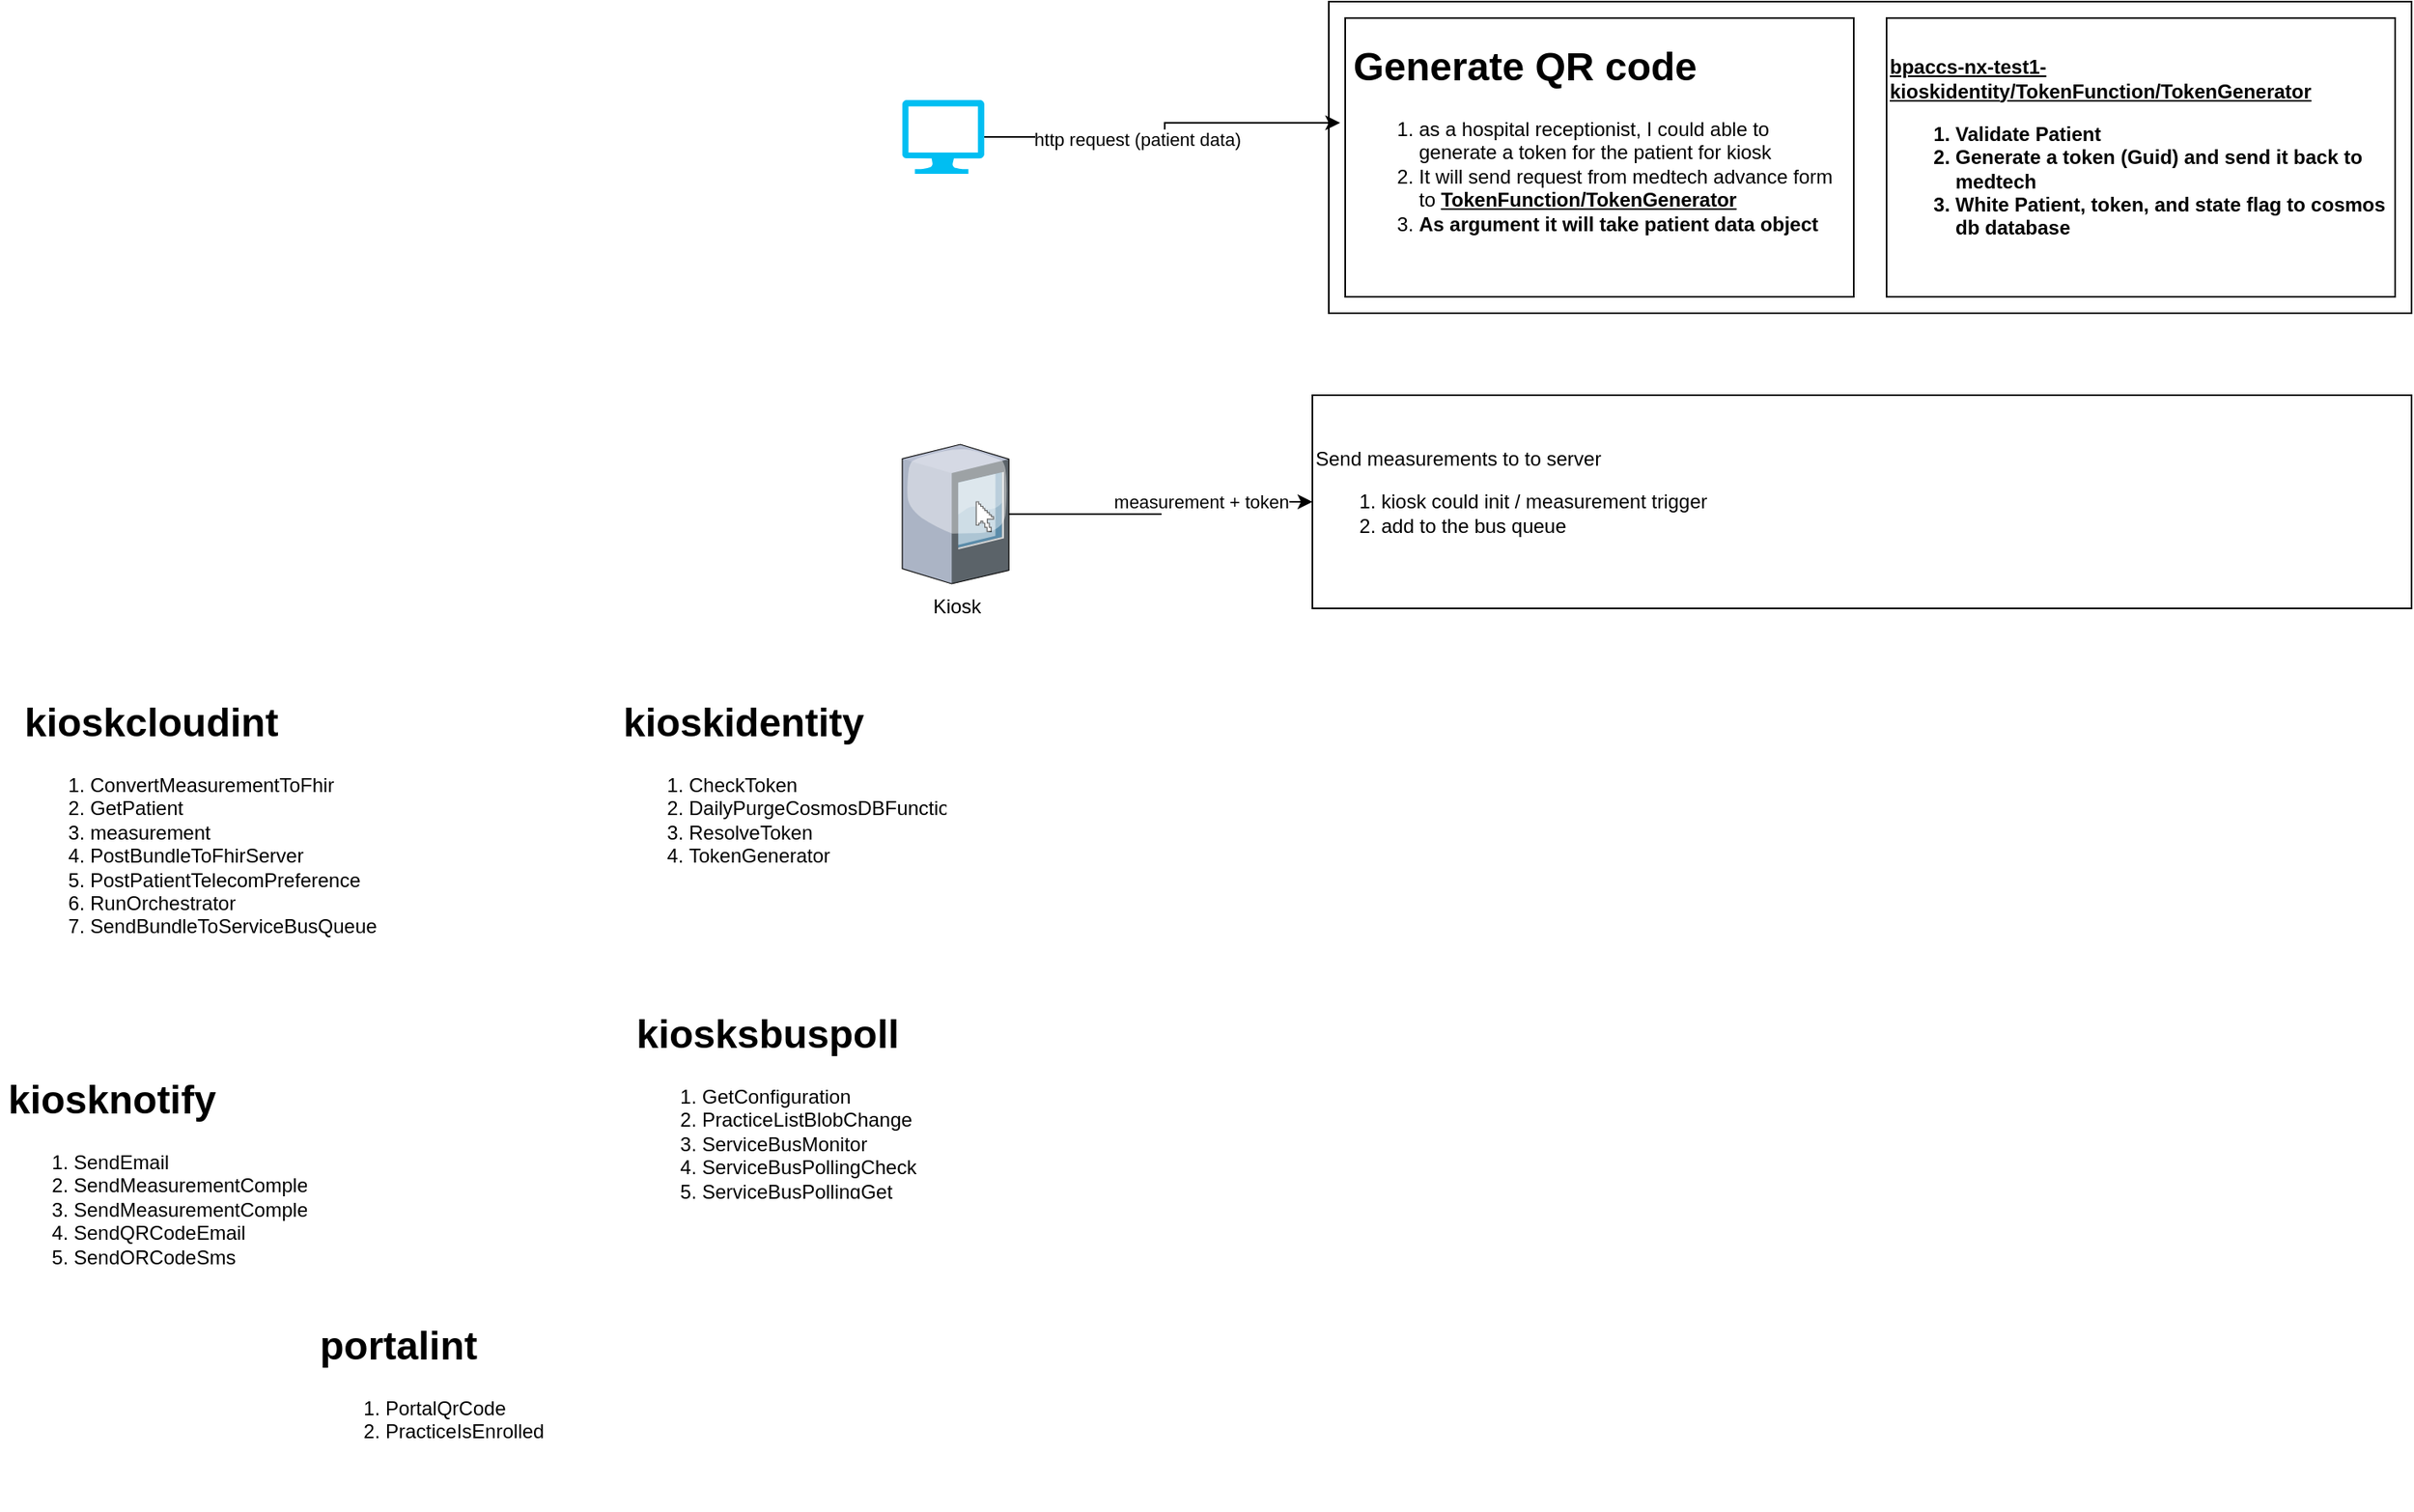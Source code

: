 <mxfile version="23.0.0" type="github">
  <diagram name="Page-1" id="PmH8x91g7e7saPufSshL">
    <mxGraphModel dx="2045" dy="643" grid="1" gridSize="10" guides="1" tooltips="1" connect="1" arrows="1" fold="1" page="1" pageScale="1" pageWidth="850" pageHeight="1100" math="0" shadow="0">
      <root>
        <mxCell id="0" />
        <mxCell id="1" parent="0" />
        <mxCell id="5FMxJuMMtHIOoVPG739u-2" value="&lt;h1&gt;Generate QR code&lt;/h1&gt;&lt;p&gt;&lt;/p&gt;&lt;ol&gt;&lt;li&gt;as a hospital receptionist, I could able to generate a token for the patient for kiosk&lt;/li&gt;&lt;li&gt;It will send request from medtech advance form to &lt;b&gt;&lt;u&gt;TokenFunction/TokenGenerator&lt;/u&gt;&lt;/b&gt;&lt;/li&gt;&lt;li&gt;&lt;b&gt;As argument it will take patient data object&lt;/b&gt;&lt;/li&gt;&lt;/ol&gt;&lt;p&gt;&lt;/p&gt;" style="text;html=1;strokeColor=none;fillColor=none;spacing=5;spacingTop=-20;whiteSpace=wrap;overflow=hidden;rounded=0;" parent="1" vertex="1">
          <mxGeometry x="20" y="190" width="310" height="140" as="geometry" />
        </mxCell>
        <mxCell id="5FMxJuMMtHIOoVPG739u-3" value="" style="rounded=0;whiteSpace=wrap;html=1;fillColor=none;" parent="1" vertex="1">
          <mxGeometry x="10" y="170" width="660" height="190" as="geometry" />
        </mxCell>
        <mxCell id="5FMxJuMMtHIOoVPG739u-4" value="" style="rounded=0;whiteSpace=wrap;html=1;fillColor=none;" parent="1" vertex="1">
          <mxGeometry x="20" y="180" width="310" height="170" as="geometry" />
        </mxCell>
        <mxCell id="5FMxJuMMtHIOoVPG739u-5" value="&lt;u style=&quot;&quot;&gt;&lt;b&gt;bpaccs-nx-test1-kioskidentity/TokenFunction/TokenGenerator&lt;/b&gt;&lt;/u&gt;&lt;br&gt;&lt;ol style=&quot;font-weight: bold;&quot;&gt;&lt;li style=&quot;&quot;&gt;Validate Patient&lt;/li&gt;&lt;li style=&quot;&quot;&gt;Generate a token (Guid) and send it back to medtech&lt;/li&gt;&lt;li style=&quot;&quot;&gt;White Patient, token, and state flag to cosmos db database&lt;/li&gt;&lt;/ol&gt;" style="rounded=0;whiteSpace=wrap;html=1;align=left;" parent="1" vertex="1">
          <mxGeometry x="350" y="180" width="310" height="170" as="geometry" />
        </mxCell>
        <mxCell id="5FMxJuMMtHIOoVPG739u-6" value="" style="verticalLabelPosition=bottom;html=1;verticalAlign=top;align=center;strokeColor=none;fillColor=#00BEF2;shape=mxgraph.azure.computer;pointerEvents=1;" parent="1" vertex="1">
          <mxGeometry x="-250" y="230" width="50" height="45" as="geometry" />
        </mxCell>
        <mxCell id="5FMxJuMMtHIOoVPG739u-7" style="edgeStyle=orthogonalEdgeStyle;rounded=0;orthogonalLoop=1;jettySize=auto;html=1;entryX=-0.01;entryY=0.376;entryDx=0;entryDy=0;entryPerimeter=0;" parent="1" source="5FMxJuMMtHIOoVPG739u-6" target="5FMxJuMMtHIOoVPG739u-4" edge="1">
          <mxGeometry relative="1" as="geometry" />
        </mxCell>
        <mxCell id="5FMxJuMMtHIOoVPG739u-8" value="http request (patient data)" style="edgeLabel;html=1;align=center;verticalAlign=middle;resizable=0;points=[];" parent="5FMxJuMMtHIOoVPG739u-7" vertex="1" connectable="0">
          <mxGeometry x="-0.175" relative="1" as="geometry">
            <mxPoint y="1" as="offset" />
          </mxGeometry>
        </mxCell>
        <mxCell id="5FMxJuMMtHIOoVPG739u-11" style="edgeStyle=orthogonalEdgeStyle;rounded=0;orthogonalLoop=1;jettySize=auto;html=1;" parent="1" source="5FMxJuMMtHIOoVPG739u-9" target="5FMxJuMMtHIOoVPG739u-10" edge="1">
          <mxGeometry relative="1" as="geometry" />
        </mxCell>
        <mxCell id="5FMxJuMMtHIOoVPG739u-12" value="measurement + token" style="edgeLabel;html=1;align=center;verticalAlign=middle;resizable=0;points=[];" parent="5FMxJuMMtHIOoVPG739u-11" vertex="1" connectable="0">
          <mxGeometry x="0.283" relative="1" as="geometry">
            <mxPoint x="1" as="offset" />
          </mxGeometry>
        </mxCell>
        <mxCell id="5FMxJuMMtHIOoVPG739u-9" value="Kiosk" style="verticalLabelPosition=bottom;sketch=0;aspect=fixed;html=1;verticalAlign=top;strokeColor=none;align=center;outlineConnect=0;shape=mxgraph.citrix.kiosk;" parent="1" vertex="1">
          <mxGeometry x="-250" y="440" width="65" height="85" as="geometry" />
        </mxCell>
        <mxCell id="5FMxJuMMtHIOoVPG739u-10" value="Send measurements to to server&lt;br&gt;&lt;ol&gt;&lt;li&gt;kiosk could init / measurement trigger&lt;/li&gt;&lt;li&gt;add to the bus queue&lt;/li&gt;&lt;/ol&gt;" style="rounded=0;whiteSpace=wrap;html=1;align=left;" parent="1" vertex="1">
          <mxGeometry y="410" width="670" height="130" as="geometry" />
        </mxCell>
        <mxCell id="etlj2lffXA_fAsKWnnev-1" value="&lt;h1&gt;kioskcloudint&lt;/h1&gt;&lt;p&gt;&lt;/p&gt;&lt;ol&gt;&lt;li&gt;ConvertMeasurementToFhir&lt;/li&gt;&lt;li&gt;GetPatient&lt;/li&gt;&lt;li&gt;&lt;span style=&quot;&quot;&gt;measurement&lt;/span&gt;&lt;/li&gt;&lt;li&gt;&lt;span style=&quot;&quot;&gt;PostBundleToFhirServer&lt;/span&gt;&lt;/li&gt;&lt;li&gt;&lt;span style=&quot;&quot;&gt;PostPatientTelecomPreference&lt;/span&gt;&lt;/li&gt;&lt;li&gt;&lt;span style=&quot;&quot;&gt;RunOrchestrator&lt;/span&gt;&lt;/li&gt;&lt;li&gt;&lt;span style=&quot;&quot;&gt;SendBundleToServiceBusQueue&lt;/span&gt;&lt;/li&gt;&lt;/ol&gt;&lt;p&gt;&lt;/p&gt;&lt;p&gt;&lt;span style=&quot;&quot;&gt;&lt;/span&gt;&lt;/p&gt;" style="text;html=1;strokeColor=none;fillColor=none;spacing=5;spacingTop=-20;whiteSpace=wrap;overflow=hidden;rounded=0;" vertex="1" parent="1">
          <mxGeometry x="-790" y="590" width="230" height="190" as="geometry" />
        </mxCell>
        <mxCell id="etlj2lffXA_fAsKWnnev-2" value="&lt;h1&gt;kioskidentity&lt;/h1&gt;&lt;p&gt;&lt;/p&gt;&lt;ol&gt;&lt;li&gt;CheckToken&lt;/li&gt;&lt;li&gt;DailyPurgeCosmosDBFunction&lt;/li&gt;&lt;li&gt;&lt;span style=&quot;&quot;&gt;ResolveToken&lt;/span&gt;&lt;/li&gt;&lt;li&gt;&lt;span style=&quot;&quot;&gt;TokenGenerator&lt;/span&gt;&lt;/li&gt;&lt;/ol&gt;&lt;p&gt;&lt;/p&gt;&lt;p&gt;&lt;span style=&quot;&quot;&gt;&lt;/span&gt;&lt;/p&gt;" style="text;html=1;strokeColor=none;fillColor=none;spacing=5;spacingTop=-20;whiteSpace=wrap;overflow=hidden;rounded=0;" vertex="1" parent="1">
          <mxGeometry x="-425" y="590" width="205" height="150" as="geometry" />
        </mxCell>
        <mxCell id="etlj2lffXA_fAsKWnnev-3" value="&lt;h1&gt;kiosknotify&lt;/h1&gt;&lt;p&gt;&lt;/p&gt;&lt;ol&gt;&lt;li&gt;SendEmail&lt;/li&gt;&lt;li&gt;&lt;span style=&quot;&quot;&gt;SendMeasurementCompletedEmail&lt;/span&gt;&lt;/li&gt;&lt;li&gt;&lt;span style=&quot;&quot;&gt;SendMeasurementCompletedSms&lt;/span&gt;&lt;/li&gt;&lt;li&gt;&lt;span style=&quot;&quot;&gt;SendQRCodeEmail&lt;/span&gt;&lt;/li&gt;&lt;li&gt;&lt;span style=&quot;&quot;&gt;SendQRCodeSms&lt;/span&gt;&lt;/li&gt;&lt;/ol&gt;&lt;span style=&quot;&quot;&gt;&lt;/span&gt;&lt;p&gt;&lt;/p&gt;" style="text;html=1;strokeColor=none;fillColor=none;spacing=5;spacingTop=-20;whiteSpace=wrap;overflow=hidden;rounded=0;" vertex="1" parent="1">
          <mxGeometry x="-800" y="820" width="190" height="120" as="geometry" />
        </mxCell>
        <mxCell id="etlj2lffXA_fAsKWnnev-4" value="&lt;h1&gt;kiosksbuspoll&lt;/h1&gt;&lt;p&gt;&lt;/p&gt;&lt;ol&gt;&lt;li&gt;GetConfiguration&lt;/li&gt;&lt;li&gt;&lt;span style=&quot;&quot;&gt;PracticeListBlobChange&lt;/span&gt;&lt;/li&gt;&lt;li&gt;&lt;span style=&quot;&quot;&gt;ServiceBusMonitor&lt;/span&gt;&lt;/li&gt;&lt;li&gt;&lt;span style=&quot;&quot;&gt;ServiceBusPollingCheck&lt;/span&gt;&lt;/li&gt;&lt;li&gt;&lt;span style=&quot;&quot;&gt;ServiceBusPollingGet&lt;/span&gt;&lt;/li&gt;&lt;li&gt;&lt;span style=&quot;&quot;&gt;ServiceBusPollingPost&lt;/span&gt;&lt;/li&gt;&lt;/ol&gt;&lt;span style=&quot;&quot;&gt;&lt;/span&gt;&lt;p&gt;&lt;/p&gt;" style="text;html=1;strokeColor=none;fillColor=none;spacing=5;spacingTop=-20;whiteSpace=wrap;overflow=hidden;rounded=0;" vertex="1" parent="1">
          <mxGeometry x="-417.5" y="780" width="190" height="120" as="geometry" />
        </mxCell>
        <mxCell id="etlj2lffXA_fAsKWnnev-5" value="&lt;h1&gt;portalint&lt;/h1&gt;&lt;p&gt;&lt;/p&gt;&lt;ol&gt;&lt;li&gt;PortalQrCode&lt;/li&gt;&lt;li&gt;&lt;span style=&quot;&quot;&gt;PracticeIsEnrolled&lt;span style=&quot;&quot;&gt;&lt;span style=&quot;white-space: pre;&quot;&gt;&amp;nbsp;&amp;nbsp;&amp;nbsp;&amp;nbsp;&lt;/span&gt;&lt;/span&gt;&lt;/span&gt;&lt;/li&gt;&lt;/ol&gt;&lt;span style=&quot;&quot;&gt;&lt;/span&gt;&lt;p&gt;&lt;/p&gt;" style="text;html=1;strokeColor=none;fillColor=none;spacing=5;spacingTop=-20;whiteSpace=wrap;overflow=hidden;rounded=0;" vertex="1" parent="1">
          <mxGeometry x="-610" y="970" width="190" height="120" as="geometry" />
        </mxCell>
      </root>
    </mxGraphModel>
  </diagram>
</mxfile>
